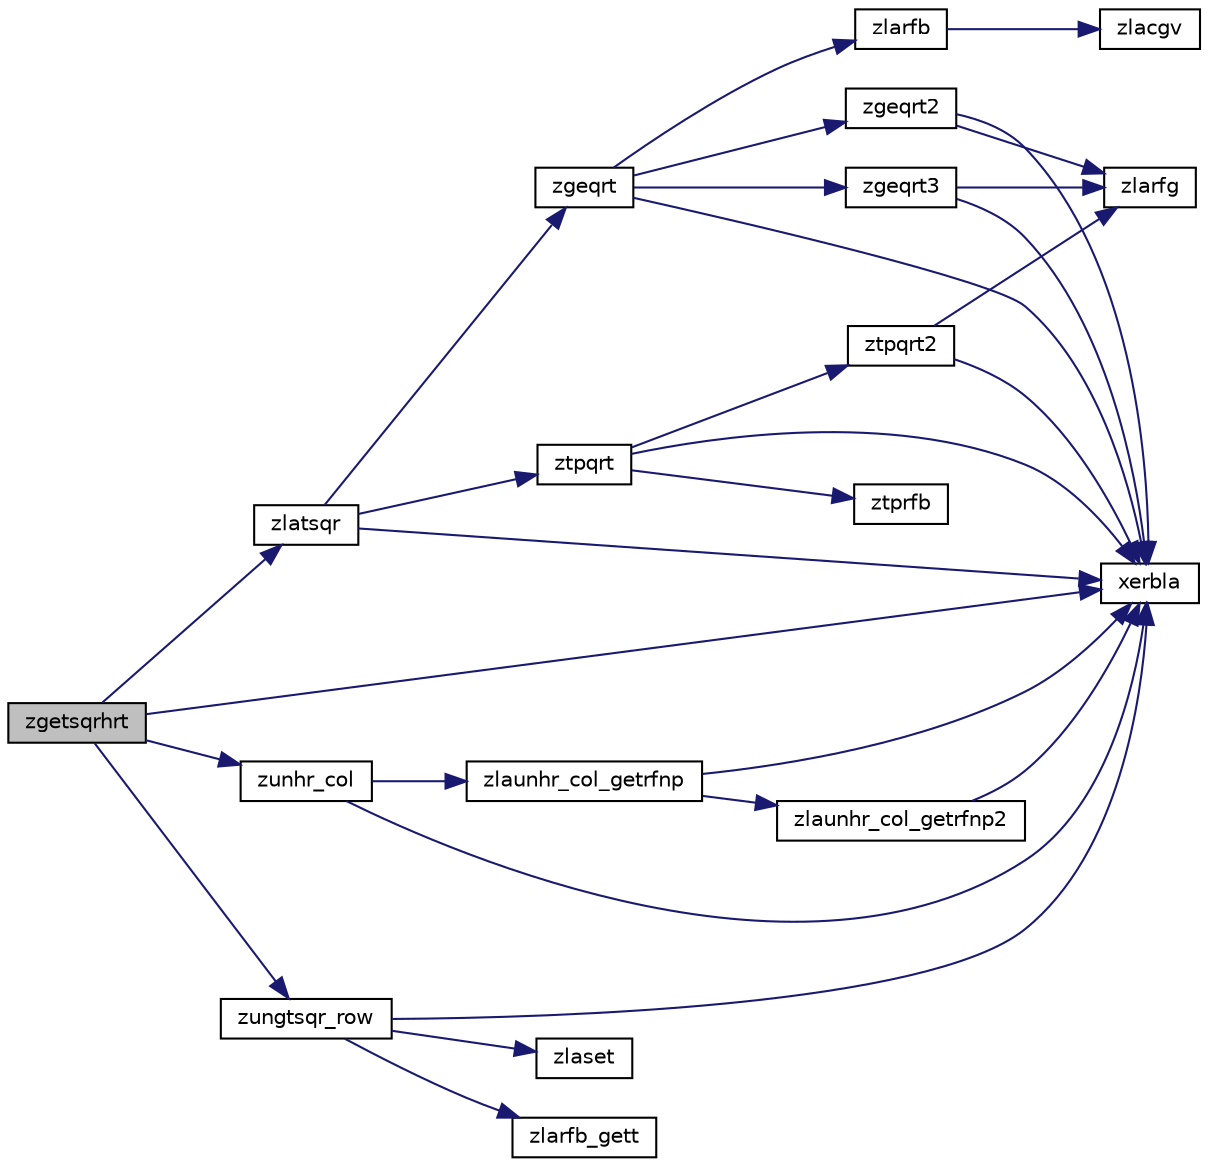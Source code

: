 digraph "zgetsqrhrt"
{
 // LATEX_PDF_SIZE
  edge [fontname="Helvetica",fontsize="10",labelfontname="Helvetica",labelfontsize="10"];
  node [fontname="Helvetica",fontsize="10",shape=record];
  rankdir="LR";
  Node1 [label="zgetsqrhrt",height=0.2,width=0.4,color="black", fillcolor="grey75", style="filled", fontcolor="black",tooltip="ZGETSQRHRT"];
  Node1 -> Node2 [color="midnightblue",fontsize="10",style="solid",fontname="Helvetica"];
  Node2 [label="xerbla",height=0.2,width=0.4,color="black", fillcolor="white", style="filled",URL="$xerbla_8f.html#a377ee61015baf8dea7770b3a404b1c07",tooltip="XERBLA"];
  Node1 -> Node3 [color="midnightblue",fontsize="10",style="solid",fontname="Helvetica"];
  Node3 [label="zlatsqr",height=0.2,width=0.4,color="black", fillcolor="white", style="filled",URL="$zlatsqr_8f.html#a64c1038c174ff7b5a46d72b4edf62a82",tooltip="ZLATSQR"];
  Node3 -> Node2 [color="midnightblue",fontsize="10",style="solid",fontname="Helvetica"];
  Node3 -> Node4 [color="midnightblue",fontsize="10",style="solid",fontname="Helvetica"];
  Node4 [label="zgeqrt",height=0.2,width=0.4,color="black", fillcolor="white", style="filled",URL="$zgeqrt_8f.html#a3e62c39db15928f660b34d3a107aee85",tooltip="ZGEQRT"];
  Node4 -> Node2 [color="midnightblue",fontsize="10",style="solid",fontname="Helvetica"];
  Node4 -> Node5 [color="midnightblue",fontsize="10",style="solid",fontname="Helvetica"];
  Node5 [label="zgeqrt2",height=0.2,width=0.4,color="black", fillcolor="white", style="filled",URL="$zgeqrt2_8f.html#af3cc243f2912f6bf569c4ec61e071413",tooltip="ZGEQRT2 computes a QR factorization of a general real or complex matrix using the compact WY represen..."];
  Node5 -> Node2 [color="midnightblue",fontsize="10",style="solid",fontname="Helvetica"];
  Node5 -> Node6 [color="midnightblue",fontsize="10",style="solid",fontname="Helvetica"];
  Node6 [label="zlarfg",height=0.2,width=0.4,color="black", fillcolor="white", style="filled",URL="$zlarfg_8f.html#af496f956f05bac0668fed468230355c7",tooltip="ZLARFG generates an elementary reflector (Householder matrix)."];
  Node4 -> Node7 [color="midnightblue",fontsize="10",style="solid",fontname="Helvetica"];
  Node7 [label="zgeqrt3",height=0.2,width=0.4,color="black", fillcolor="white", style="filled",URL="$zgeqrt3_8f.html#afdc1b602bb1d2232ab128f5e15ead515",tooltip="ZGEQRT3 recursively computes a QR factorization of a general real or complex matrix using the compact..."];
  Node7 -> Node2 [color="midnightblue",fontsize="10",style="solid",fontname="Helvetica"];
  Node7 -> Node6 [color="midnightblue",fontsize="10",style="solid",fontname="Helvetica"];
  Node4 -> Node8 [color="midnightblue",fontsize="10",style="solid",fontname="Helvetica"];
  Node8 [label="zlarfb",height=0.2,width=0.4,color="black", fillcolor="white", style="filled",URL="$zlarfb_8f.html#a250a7932f64a90dd1dcb20ab9957ad37",tooltip="ZLARFB applies a block reflector or its conjugate-transpose to a general rectangular matrix."];
  Node8 -> Node9 [color="midnightblue",fontsize="10",style="solid",fontname="Helvetica"];
  Node9 [label="zlacgv",height=0.2,width=0.4,color="black", fillcolor="white", style="filled",URL="$zlacgv_8f.html#ad2595ab7c6b89e1ff2e9d05542431719",tooltip="ZLACGV conjugates a complex vector."];
  Node3 -> Node10 [color="midnightblue",fontsize="10",style="solid",fontname="Helvetica"];
  Node10 [label="ztpqrt",height=0.2,width=0.4,color="black", fillcolor="white", style="filled",URL="$ztpqrt_8f.html#a95891205be2bc8b55d7d71f28b8c2b89",tooltip="ZTPQRT"];
  Node10 -> Node2 [color="midnightblue",fontsize="10",style="solid",fontname="Helvetica"];
  Node10 -> Node11 [color="midnightblue",fontsize="10",style="solid",fontname="Helvetica"];
  Node11 [label="ztpqrt2",height=0.2,width=0.4,color="black", fillcolor="white", style="filled",URL="$ztpqrt2_8f.html#a1b28970f1518610ec8006d192b859a6a",tooltip="ZTPQRT2 computes a QR factorization of a real or complex \"triangular-pentagonal\" matrix,..."];
  Node11 -> Node2 [color="midnightblue",fontsize="10",style="solid",fontname="Helvetica"];
  Node11 -> Node6 [color="midnightblue",fontsize="10",style="solid",fontname="Helvetica"];
  Node10 -> Node12 [color="midnightblue",fontsize="10",style="solid",fontname="Helvetica"];
  Node12 [label="ztprfb",height=0.2,width=0.4,color="black", fillcolor="white", style="filled",URL="$ztprfb_8f.html#a87bcb9074856c6f0ee4656b802b900ea",tooltip="ZTPRFB applies a complex \"triangular-pentagonal\" block reflector to a complex matrix,..."];
  Node1 -> Node13 [color="midnightblue",fontsize="10",style="solid",fontname="Helvetica"];
  Node13 [label="zungtsqr_row",height=0.2,width=0.4,color="black", fillcolor="white", style="filled",URL="$zungtsqr__row_8f.html#a9bd44caf0c2e6c7450aa6f7ea07d2cd2",tooltip="ZUNGTSQR_ROW"];
  Node13 -> Node2 [color="midnightblue",fontsize="10",style="solid",fontname="Helvetica"];
  Node13 -> Node14 [color="midnightblue",fontsize="10",style="solid",fontname="Helvetica"];
  Node14 [label="zlarfb_gett",height=0.2,width=0.4,color="black", fillcolor="white", style="filled",URL="$zlarfb__gett_8f.html#a72f8f09779176de1bd5fb0873c58305d",tooltip="ZLARFB_GETT"];
  Node13 -> Node15 [color="midnightblue",fontsize="10",style="solid",fontname="Helvetica"];
  Node15 [label="zlaset",height=0.2,width=0.4,color="black", fillcolor="white", style="filled",URL="$zlaset_8f.html#aa4389d0e0e031c70c351acf7dbad6a85",tooltip="ZLASET initializes the off-diagonal elements and the diagonal elements of a matrix to given values."];
  Node1 -> Node16 [color="midnightblue",fontsize="10",style="solid",fontname="Helvetica"];
  Node16 [label="zunhr_col",height=0.2,width=0.4,color="black", fillcolor="white", style="filled",URL="$zunhr__col_8f.html#ab3f595770c1ddcef2b27de0ddc8b4292",tooltip="ZUNHR_COL"];
  Node16 -> Node2 [color="midnightblue",fontsize="10",style="solid",fontname="Helvetica"];
  Node16 -> Node17 [color="midnightblue",fontsize="10",style="solid",fontname="Helvetica"];
  Node17 [label="zlaunhr_col_getrfnp",height=0.2,width=0.4,color="black", fillcolor="white", style="filled",URL="$zlaunhr__col__getrfnp_8f.html#acc275d5b61b96d147313267033884a4e",tooltip="ZLAUNHR_COL_GETRFNP"];
  Node17 -> Node2 [color="midnightblue",fontsize="10",style="solid",fontname="Helvetica"];
  Node17 -> Node18 [color="midnightblue",fontsize="10",style="solid",fontname="Helvetica"];
  Node18 [label="zlaunhr_col_getrfnp2",height=0.2,width=0.4,color="black", fillcolor="white", style="filled",URL="$zlaunhr__col__getrfnp2_8f.html#a201b692a0bbd15607e2a61ce7cacf283",tooltip="ZLAUNHR_COL_GETRFNP2"];
  Node18 -> Node2 [color="midnightblue",fontsize="10",style="solid",fontname="Helvetica"];
}
